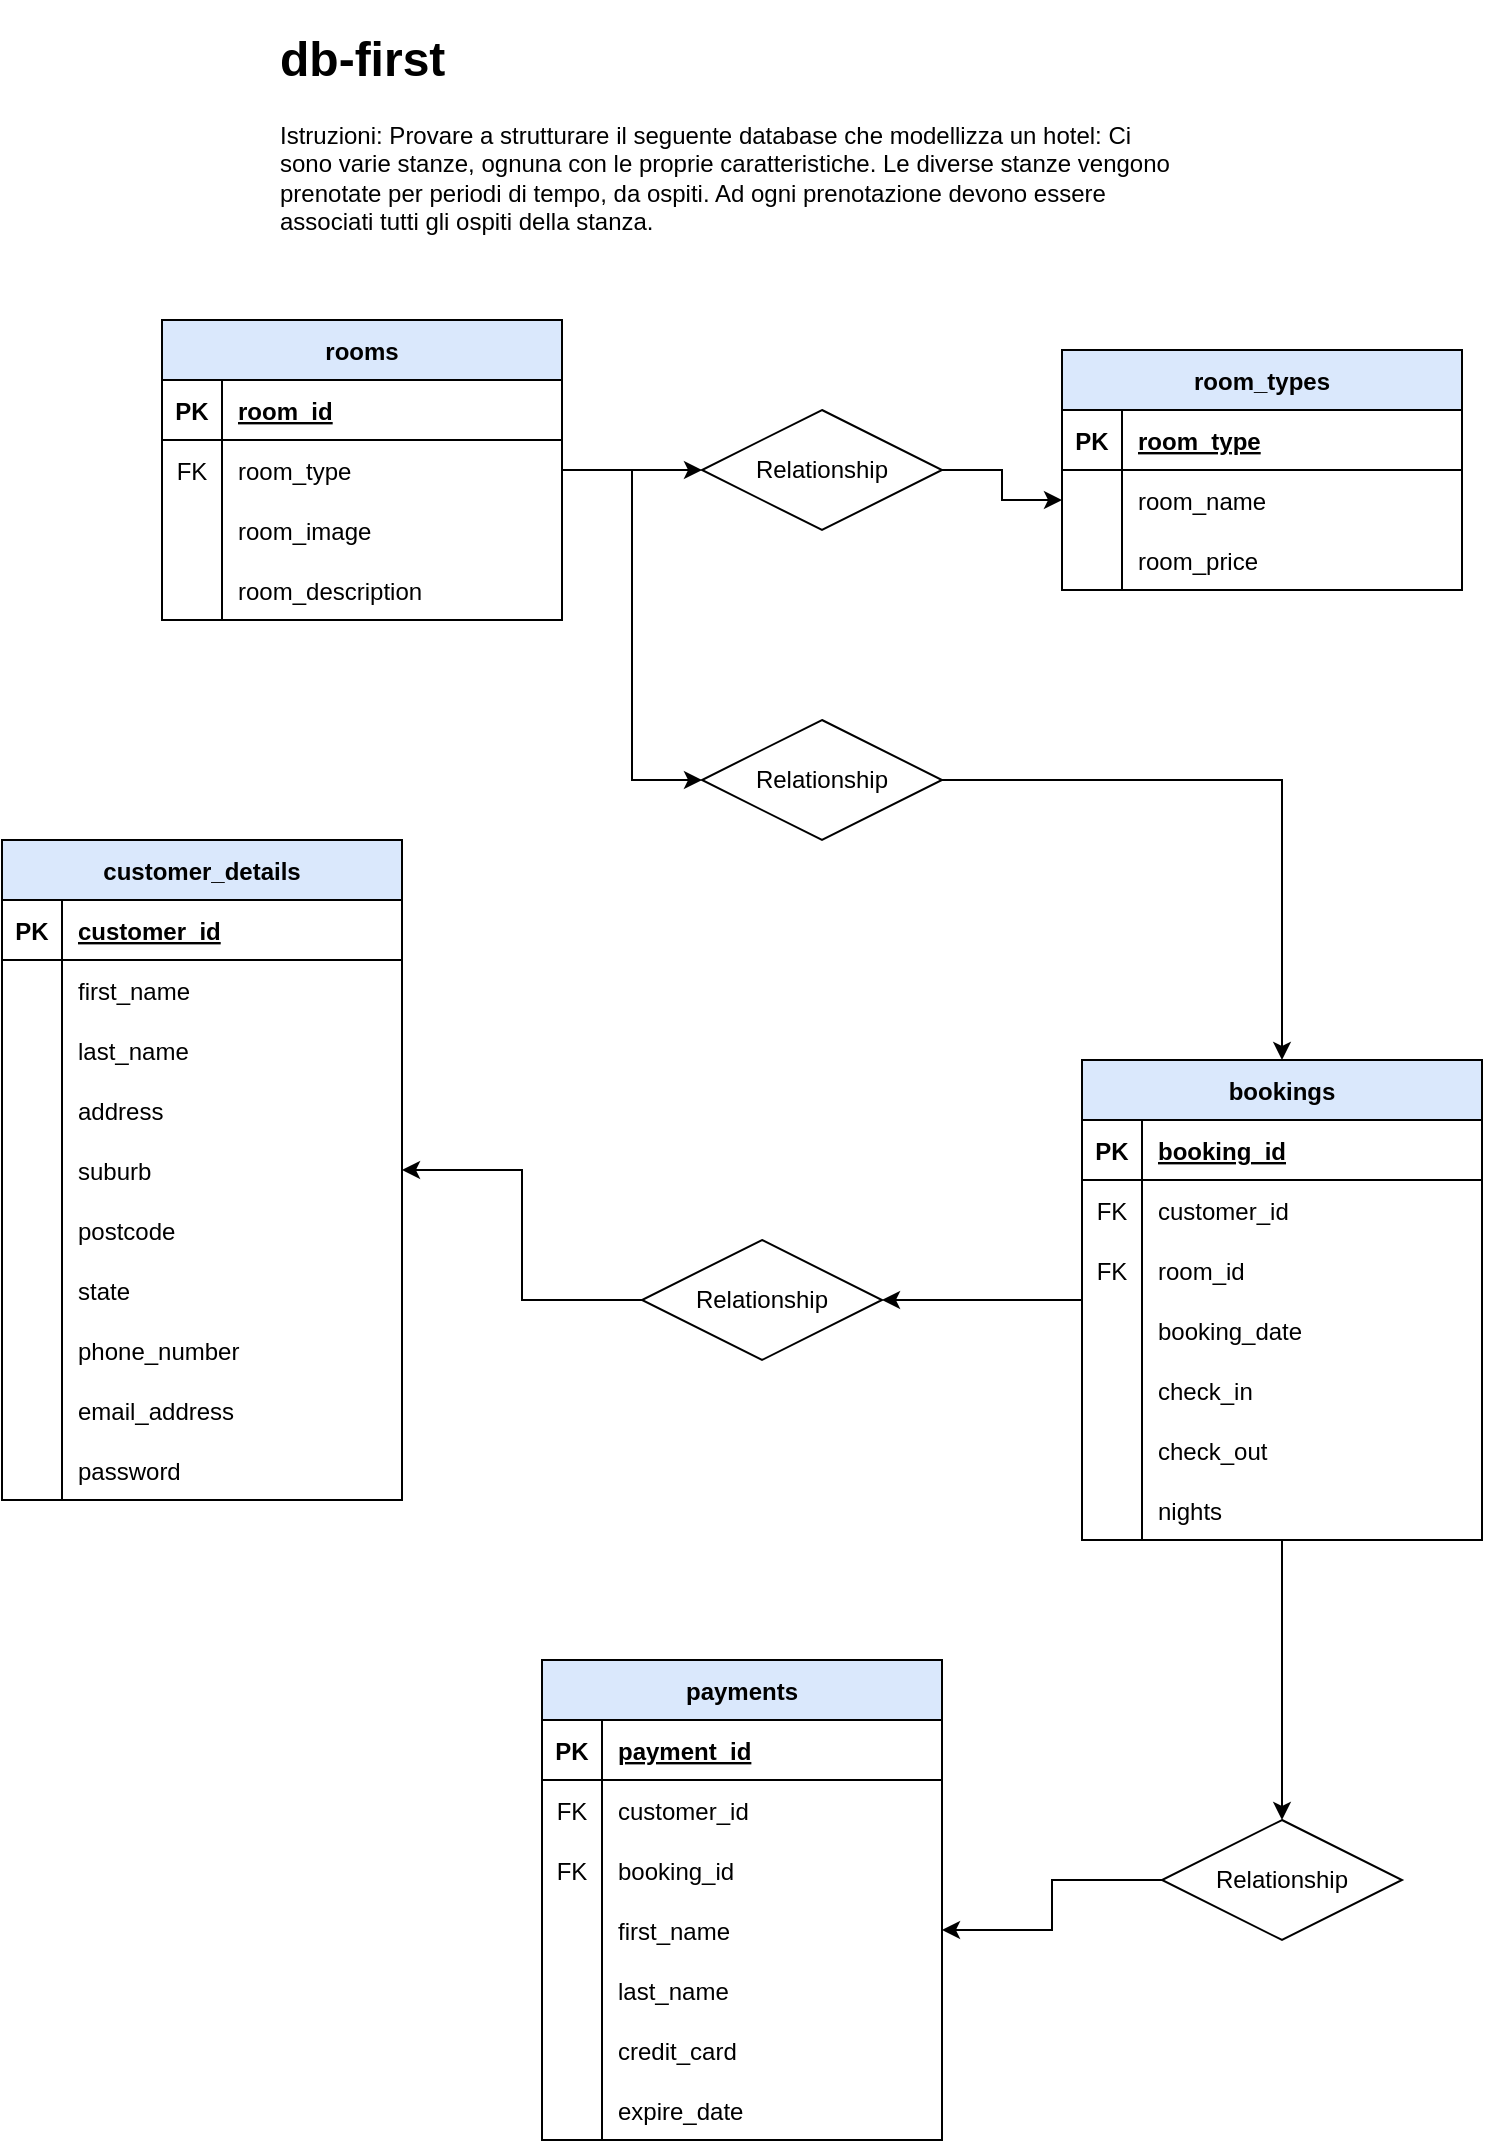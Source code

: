<mxfile version="14.2.9" type="device"><diagram id="h2H7nRYadLPrD62H9-IL" name="Page-1"><mxGraphModel dx="1220" dy="1112" grid="1" gridSize="10" guides="1" tooltips="1" connect="1" arrows="1" fold="1" page="1" pageScale="1" pageWidth="827" pageHeight="1169" math="0" shadow="0"><root><mxCell id="0"/><mxCell id="1" parent="0"/><mxCell id="9L8XpxnvzBQ1B4DM-kIP-215" style="edgeStyle=orthogonalEdgeStyle;rounded=0;orthogonalLoop=1;jettySize=auto;html=1;entryX=0;entryY=0.5;entryDx=0;entryDy=0;" edge="1" parent="1" source="9L8XpxnvzBQ1B4DM-kIP-1" target="9L8XpxnvzBQ1B4DM-kIP-213"><mxGeometry relative="1" as="geometry"/></mxCell><mxCell id="9L8XpxnvzBQ1B4DM-kIP-223" style="edgeStyle=orthogonalEdgeStyle;rounded=0;orthogonalLoop=1;jettySize=auto;html=1;entryX=0;entryY=0.5;entryDx=0;entryDy=0;" edge="1" parent="1" source="9L8XpxnvzBQ1B4DM-kIP-1" target="9L8XpxnvzBQ1B4DM-kIP-211"><mxGeometry relative="1" as="geometry"/></mxCell><mxCell id="9L8XpxnvzBQ1B4DM-kIP-1" value="rooms" style="shape=table;startSize=30;container=1;collapsible=1;childLayout=tableLayout;fixedRows=1;rowLines=0;fontStyle=1;align=center;resizeLast=1;fillColor=#dae8fc;" vertex="1" parent="1"><mxGeometry x="130" y="190" width="200" height="150" as="geometry"/></mxCell><mxCell id="9L8XpxnvzBQ1B4DM-kIP-2" value="" style="shape=partialRectangle;collapsible=0;dropTarget=0;pointerEvents=0;fillColor=none;top=0;left=0;bottom=1;right=0;points=[[0,0.5],[1,0.5]];portConstraint=eastwest;" vertex="1" parent="9L8XpxnvzBQ1B4DM-kIP-1"><mxGeometry y="30" width="200" height="30" as="geometry"/></mxCell><mxCell id="9L8XpxnvzBQ1B4DM-kIP-3" value="PK" style="shape=partialRectangle;connectable=0;fillColor=none;top=0;left=0;bottom=0;right=0;fontStyle=1;overflow=hidden;" vertex="1" parent="9L8XpxnvzBQ1B4DM-kIP-2"><mxGeometry width="30" height="30" as="geometry"/></mxCell><mxCell id="9L8XpxnvzBQ1B4DM-kIP-4" value="room_id" style="shape=partialRectangle;connectable=0;fillColor=none;top=0;left=0;bottom=0;right=0;align=left;spacingLeft=6;fontStyle=5;overflow=hidden;" vertex="1" parent="9L8XpxnvzBQ1B4DM-kIP-2"><mxGeometry x="30" width="170" height="30" as="geometry"/></mxCell><mxCell id="9L8XpxnvzBQ1B4DM-kIP-5" value="" style="shape=partialRectangle;collapsible=0;dropTarget=0;pointerEvents=0;fillColor=none;top=0;left=0;bottom=0;right=0;points=[[0,0.5],[1,0.5]];portConstraint=eastwest;" vertex="1" parent="9L8XpxnvzBQ1B4DM-kIP-1"><mxGeometry y="60" width="200" height="30" as="geometry"/></mxCell><mxCell id="9L8XpxnvzBQ1B4DM-kIP-6" value="FK" style="shape=partialRectangle;connectable=0;fillColor=none;top=0;left=0;bottom=0;right=0;editable=1;overflow=hidden;" vertex="1" parent="9L8XpxnvzBQ1B4DM-kIP-5"><mxGeometry width="30" height="30" as="geometry"/></mxCell><mxCell id="9L8XpxnvzBQ1B4DM-kIP-7" value="room_type" style="shape=partialRectangle;connectable=0;fillColor=none;top=0;left=0;bottom=0;right=0;align=left;spacingLeft=6;overflow=hidden;" vertex="1" parent="9L8XpxnvzBQ1B4DM-kIP-5"><mxGeometry x="30" width="170" height="30" as="geometry"/></mxCell><mxCell id="9L8XpxnvzBQ1B4DM-kIP-8" value="" style="shape=partialRectangle;collapsible=0;dropTarget=0;pointerEvents=0;fillColor=none;top=0;left=0;bottom=0;right=0;points=[[0,0.5],[1,0.5]];portConstraint=eastwest;" vertex="1" parent="9L8XpxnvzBQ1B4DM-kIP-1"><mxGeometry y="90" width="200" height="30" as="geometry"/></mxCell><mxCell id="9L8XpxnvzBQ1B4DM-kIP-9" value="" style="shape=partialRectangle;connectable=0;fillColor=none;top=0;left=0;bottom=0;right=0;editable=1;overflow=hidden;" vertex="1" parent="9L8XpxnvzBQ1B4DM-kIP-8"><mxGeometry width="30" height="30" as="geometry"/></mxCell><mxCell id="9L8XpxnvzBQ1B4DM-kIP-10" value="room_image" style="shape=partialRectangle;connectable=0;fillColor=none;top=0;left=0;bottom=0;right=0;align=left;spacingLeft=6;overflow=hidden;" vertex="1" parent="9L8XpxnvzBQ1B4DM-kIP-8"><mxGeometry x="30" width="170" height="30" as="geometry"/></mxCell><mxCell id="9L8XpxnvzBQ1B4DM-kIP-11" value="" style="shape=partialRectangle;collapsible=0;dropTarget=0;pointerEvents=0;fillColor=none;top=0;left=0;bottom=0;right=0;points=[[0,0.5],[1,0.5]];portConstraint=eastwest;" vertex="1" parent="9L8XpxnvzBQ1B4DM-kIP-1"><mxGeometry y="120" width="200" height="30" as="geometry"/></mxCell><mxCell id="9L8XpxnvzBQ1B4DM-kIP-12" value="" style="shape=partialRectangle;connectable=0;fillColor=none;top=0;left=0;bottom=0;right=0;editable=1;overflow=hidden;" vertex="1" parent="9L8XpxnvzBQ1B4DM-kIP-11"><mxGeometry width="30" height="30" as="geometry"/></mxCell><mxCell id="9L8XpxnvzBQ1B4DM-kIP-13" value="room_description" style="shape=partialRectangle;connectable=0;fillColor=none;top=0;left=0;bottom=0;right=0;align=left;spacingLeft=6;overflow=hidden;" vertex="1" parent="9L8XpxnvzBQ1B4DM-kIP-11"><mxGeometry x="30" width="170" height="30" as="geometry"/></mxCell><mxCell id="9L8XpxnvzBQ1B4DM-kIP-15" value="&lt;h1&gt;db-first&lt;/h1&gt;&lt;p&gt;Istruzioni: Provare a strutturare il seguente database che modellizza un hotel: Ci sono varie stanze, ognuna con le proprie caratteristiche. Le diverse stanze vengono prenotate per periodi di tempo, da ospiti. Ad ogni prenotazione devono essere associati tutti gli ospiti della stanza.&lt;/p&gt;" style="text;html=1;strokeColor=none;fillColor=none;spacing=5;spacingTop=-20;whiteSpace=wrap;overflow=hidden;rounded=0;" vertex="1" parent="1"><mxGeometry x="184" y="40" width="460" height="110" as="geometry"/></mxCell><mxCell id="9L8XpxnvzBQ1B4DM-kIP-83" value="room_types" style="shape=table;startSize=30;container=1;collapsible=1;childLayout=tableLayout;fixedRows=1;rowLines=0;fontStyle=1;align=center;resizeLast=1;fillColor=#dae8fc;" vertex="1" parent="1"><mxGeometry x="580" y="205" width="200" height="120" as="geometry"/></mxCell><mxCell id="9L8XpxnvzBQ1B4DM-kIP-84" value="" style="shape=partialRectangle;collapsible=0;dropTarget=0;pointerEvents=0;fillColor=none;top=0;left=0;bottom=1;right=0;points=[[0,0.5],[1,0.5]];portConstraint=eastwest;" vertex="1" parent="9L8XpxnvzBQ1B4DM-kIP-83"><mxGeometry y="30" width="200" height="30" as="geometry"/></mxCell><mxCell id="9L8XpxnvzBQ1B4DM-kIP-85" value="PK" style="shape=partialRectangle;connectable=0;fillColor=none;top=0;left=0;bottom=0;right=0;fontStyle=1;overflow=hidden;" vertex="1" parent="9L8XpxnvzBQ1B4DM-kIP-84"><mxGeometry width="30" height="30" as="geometry"/></mxCell><mxCell id="9L8XpxnvzBQ1B4DM-kIP-86" value="room_type" style="shape=partialRectangle;connectable=0;fillColor=none;top=0;left=0;bottom=0;right=0;align=left;spacingLeft=6;fontStyle=5;overflow=hidden;" vertex="1" parent="9L8XpxnvzBQ1B4DM-kIP-84"><mxGeometry x="30" width="170" height="30" as="geometry"/></mxCell><mxCell id="9L8XpxnvzBQ1B4DM-kIP-87" value="" style="shape=partialRectangle;collapsible=0;dropTarget=0;pointerEvents=0;fillColor=none;top=0;left=0;bottom=0;right=0;points=[[0,0.5],[1,0.5]];portConstraint=eastwest;" vertex="1" parent="9L8XpxnvzBQ1B4DM-kIP-83"><mxGeometry y="60" width="200" height="30" as="geometry"/></mxCell><mxCell id="9L8XpxnvzBQ1B4DM-kIP-88" value="" style="shape=partialRectangle;connectable=0;fillColor=none;top=0;left=0;bottom=0;right=0;editable=1;overflow=hidden;" vertex="1" parent="9L8XpxnvzBQ1B4DM-kIP-87"><mxGeometry width="30" height="30" as="geometry"/></mxCell><mxCell id="9L8XpxnvzBQ1B4DM-kIP-89" value="room_name" style="shape=partialRectangle;connectable=0;fillColor=none;top=0;left=0;bottom=0;right=0;align=left;spacingLeft=6;overflow=hidden;" vertex="1" parent="9L8XpxnvzBQ1B4DM-kIP-87"><mxGeometry x="30" width="170" height="30" as="geometry"/></mxCell><mxCell id="9L8XpxnvzBQ1B4DM-kIP-90" value="" style="shape=partialRectangle;collapsible=0;dropTarget=0;pointerEvents=0;fillColor=none;top=0;left=0;bottom=0;right=0;points=[[0,0.5],[1,0.5]];portConstraint=eastwest;" vertex="1" parent="9L8XpxnvzBQ1B4DM-kIP-83"><mxGeometry y="90" width="200" height="30" as="geometry"/></mxCell><mxCell id="9L8XpxnvzBQ1B4DM-kIP-91" value="" style="shape=partialRectangle;connectable=0;fillColor=none;top=0;left=0;bottom=0;right=0;editable=1;overflow=hidden;" vertex="1" parent="9L8XpxnvzBQ1B4DM-kIP-90"><mxGeometry width="30" height="30" as="geometry"/></mxCell><mxCell id="9L8XpxnvzBQ1B4DM-kIP-92" value="room_price" style="shape=partialRectangle;connectable=0;fillColor=none;top=0;left=0;bottom=0;right=0;align=left;spacingLeft=6;overflow=hidden;" vertex="1" parent="9L8XpxnvzBQ1B4DM-kIP-90"><mxGeometry x="30" width="170" height="30" as="geometry"/></mxCell><mxCell id="9L8XpxnvzBQ1B4DM-kIP-99" value="customer_details" style="shape=table;startSize=30;container=1;collapsible=1;childLayout=tableLayout;fixedRows=1;rowLines=0;fontStyle=1;align=center;resizeLast=1;fillColor=#dae8fc;" vertex="1" parent="1"><mxGeometry x="50" y="450" width="200" height="330" as="geometry"/></mxCell><mxCell id="9L8XpxnvzBQ1B4DM-kIP-100" value="" style="shape=partialRectangle;collapsible=0;dropTarget=0;pointerEvents=0;fillColor=none;top=0;left=0;bottom=1;right=0;points=[[0,0.5],[1,0.5]];portConstraint=eastwest;" vertex="1" parent="9L8XpxnvzBQ1B4DM-kIP-99"><mxGeometry y="30" width="200" height="30" as="geometry"/></mxCell><mxCell id="9L8XpxnvzBQ1B4DM-kIP-101" value="PK" style="shape=partialRectangle;connectable=0;fillColor=none;top=0;left=0;bottom=0;right=0;fontStyle=1;overflow=hidden;" vertex="1" parent="9L8XpxnvzBQ1B4DM-kIP-100"><mxGeometry width="30" height="30" as="geometry"/></mxCell><mxCell id="9L8XpxnvzBQ1B4DM-kIP-102" value="customer_id" style="shape=partialRectangle;connectable=0;fillColor=none;top=0;left=0;bottom=0;right=0;align=left;spacingLeft=6;fontStyle=5;overflow=hidden;" vertex="1" parent="9L8XpxnvzBQ1B4DM-kIP-100"><mxGeometry x="30" width="170" height="30" as="geometry"/></mxCell><mxCell id="9L8XpxnvzBQ1B4DM-kIP-103" value="" style="shape=partialRectangle;collapsible=0;dropTarget=0;pointerEvents=0;fillColor=none;top=0;left=0;bottom=0;right=0;points=[[0,0.5],[1,0.5]];portConstraint=eastwest;" vertex="1" parent="9L8XpxnvzBQ1B4DM-kIP-99"><mxGeometry y="60" width="200" height="30" as="geometry"/></mxCell><mxCell id="9L8XpxnvzBQ1B4DM-kIP-104" value="" style="shape=partialRectangle;connectable=0;fillColor=none;top=0;left=0;bottom=0;right=0;editable=1;overflow=hidden;" vertex="1" parent="9L8XpxnvzBQ1B4DM-kIP-103"><mxGeometry width="30" height="30" as="geometry"/></mxCell><mxCell id="9L8XpxnvzBQ1B4DM-kIP-105" value="first_name" style="shape=partialRectangle;connectable=0;fillColor=none;top=0;left=0;bottom=0;right=0;align=left;spacingLeft=6;overflow=hidden;" vertex="1" parent="9L8XpxnvzBQ1B4DM-kIP-103"><mxGeometry x="30" width="170" height="30" as="geometry"/></mxCell><mxCell id="9L8XpxnvzBQ1B4DM-kIP-106" value="" style="shape=partialRectangle;collapsible=0;dropTarget=0;pointerEvents=0;fillColor=none;top=0;left=0;bottom=0;right=0;points=[[0,0.5],[1,0.5]];portConstraint=eastwest;" vertex="1" parent="9L8XpxnvzBQ1B4DM-kIP-99"><mxGeometry y="90" width="200" height="30" as="geometry"/></mxCell><mxCell id="9L8XpxnvzBQ1B4DM-kIP-107" value="" style="shape=partialRectangle;connectable=0;fillColor=none;top=0;left=0;bottom=0;right=0;editable=1;overflow=hidden;" vertex="1" parent="9L8XpxnvzBQ1B4DM-kIP-106"><mxGeometry width="30" height="30" as="geometry"/></mxCell><mxCell id="9L8XpxnvzBQ1B4DM-kIP-108" value="last_name" style="shape=partialRectangle;connectable=0;fillColor=none;top=0;left=0;bottom=0;right=0;align=left;spacingLeft=6;overflow=hidden;" vertex="1" parent="9L8XpxnvzBQ1B4DM-kIP-106"><mxGeometry x="30" width="170" height="30" as="geometry"/></mxCell><mxCell id="9L8XpxnvzBQ1B4DM-kIP-109" value="" style="shape=partialRectangle;collapsible=0;dropTarget=0;pointerEvents=0;fillColor=none;top=0;left=0;bottom=0;right=0;points=[[0,0.5],[1,0.5]];portConstraint=eastwest;" vertex="1" parent="9L8XpxnvzBQ1B4DM-kIP-99"><mxGeometry y="120" width="200" height="30" as="geometry"/></mxCell><mxCell id="9L8XpxnvzBQ1B4DM-kIP-110" value="" style="shape=partialRectangle;connectable=0;fillColor=none;top=0;left=0;bottom=0;right=0;editable=1;overflow=hidden;" vertex="1" parent="9L8XpxnvzBQ1B4DM-kIP-109"><mxGeometry width="30" height="30" as="geometry"/></mxCell><mxCell id="9L8XpxnvzBQ1B4DM-kIP-111" value="address" style="shape=partialRectangle;connectable=0;fillColor=none;top=0;left=0;bottom=0;right=0;align=left;spacingLeft=6;overflow=hidden;" vertex="1" parent="9L8XpxnvzBQ1B4DM-kIP-109"><mxGeometry x="30" width="170" height="30" as="geometry"/></mxCell><mxCell id="9L8XpxnvzBQ1B4DM-kIP-165" value="" style="shape=partialRectangle;collapsible=0;dropTarget=0;pointerEvents=0;fillColor=none;top=0;left=0;bottom=0;right=0;points=[[0,0.5],[1,0.5]];portConstraint=eastwest;" vertex="1" parent="9L8XpxnvzBQ1B4DM-kIP-99"><mxGeometry y="150" width="200" height="30" as="geometry"/></mxCell><mxCell id="9L8XpxnvzBQ1B4DM-kIP-166" value="" style="shape=partialRectangle;connectable=0;fillColor=none;top=0;left=0;bottom=0;right=0;editable=1;overflow=hidden;" vertex="1" parent="9L8XpxnvzBQ1B4DM-kIP-165"><mxGeometry width="30" height="30" as="geometry"/></mxCell><mxCell id="9L8XpxnvzBQ1B4DM-kIP-167" value="suburb" style="shape=partialRectangle;connectable=0;fillColor=none;top=0;left=0;bottom=0;right=0;align=left;spacingLeft=6;overflow=hidden;" vertex="1" parent="9L8XpxnvzBQ1B4DM-kIP-165"><mxGeometry x="30" width="170" height="30" as="geometry"/></mxCell><mxCell id="9L8XpxnvzBQ1B4DM-kIP-168" value="" style="shape=partialRectangle;collapsible=0;dropTarget=0;pointerEvents=0;fillColor=none;top=0;left=0;bottom=0;right=0;points=[[0,0.5],[1,0.5]];portConstraint=eastwest;" vertex="1" parent="9L8XpxnvzBQ1B4DM-kIP-99"><mxGeometry y="180" width="200" height="30" as="geometry"/></mxCell><mxCell id="9L8XpxnvzBQ1B4DM-kIP-169" value="" style="shape=partialRectangle;connectable=0;fillColor=none;top=0;left=0;bottom=0;right=0;editable=1;overflow=hidden;" vertex="1" parent="9L8XpxnvzBQ1B4DM-kIP-168"><mxGeometry width="30" height="30" as="geometry"/></mxCell><mxCell id="9L8XpxnvzBQ1B4DM-kIP-170" value="postcode" style="shape=partialRectangle;connectable=0;fillColor=none;top=0;left=0;bottom=0;right=0;align=left;spacingLeft=6;overflow=hidden;" vertex="1" parent="9L8XpxnvzBQ1B4DM-kIP-168"><mxGeometry x="30" width="170" height="30" as="geometry"/></mxCell><mxCell id="9L8XpxnvzBQ1B4DM-kIP-171" value="" style="shape=partialRectangle;collapsible=0;dropTarget=0;pointerEvents=0;fillColor=none;top=0;left=0;bottom=0;right=0;points=[[0,0.5],[1,0.5]];portConstraint=eastwest;" vertex="1" parent="9L8XpxnvzBQ1B4DM-kIP-99"><mxGeometry y="210" width="200" height="30" as="geometry"/></mxCell><mxCell id="9L8XpxnvzBQ1B4DM-kIP-172" value="" style="shape=partialRectangle;connectable=0;fillColor=none;top=0;left=0;bottom=0;right=0;editable=1;overflow=hidden;" vertex="1" parent="9L8XpxnvzBQ1B4DM-kIP-171"><mxGeometry width="30" height="30" as="geometry"/></mxCell><mxCell id="9L8XpxnvzBQ1B4DM-kIP-173" value="state" style="shape=partialRectangle;connectable=0;fillColor=none;top=0;left=0;bottom=0;right=0;align=left;spacingLeft=6;overflow=hidden;" vertex="1" parent="9L8XpxnvzBQ1B4DM-kIP-171"><mxGeometry x="30" width="170" height="30" as="geometry"/></mxCell><mxCell id="9L8XpxnvzBQ1B4DM-kIP-174" value="" style="shape=partialRectangle;collapsible=0;dropTarget=0;pointerEvents=0;fillColor=none;top=0;left=0;bottom=0;right=0;points=[[0,0.5],[1,0.5]];portConstraint=eastwest;" vertex="1" parent="9L8XpxnvzBQ1B4DM-kIP-99"><mxGeometry y="240" width="200" height="30" as="geometry"/></mxCell><mxCell id="9L8XpxnvzBQ1B4DM-kIP-175" value="" style="shape=partialRectangle;connectable=0;fillColor=none;top=0;left=0;bottom=0;right=0;editable=1;overflow=hidden;" vertex="1" parent="9L8XpxnvzBQ1B4DM-kIP-174"><mxGeometry width="30" height="30" as="geometry"/></mxCell><mxCell id="9L8XpxnvzBQ1B4DM-kIP-176" value="phone_number" style="shape=partialRectangle;connectable=0;fillColor=none;top=0;left=0;bottom=0;right=0;align=left;spacingLeft=6;overflow=hidden;" vertex="1" parent="9L8XpxnvzBQ1B4DM-kIP-174"><mxGeometry x="30" width="170" height="30" as="geometry"/></mxCell><mxCell id="9L8XpxnvzBQ1B4DM-kIP-202" value="" style="shape=partialRectangle;collapsible=0;dropTarget=0;pointerEvents=0;fillColor=none;top=0;left=0;bottom=0;right=0;points=[[0,0.5],[1,0.5]];portConstraint=eastwest;" vertex="1" parent="9L8XpxnvzBQ1B4DM-kIP-99"><mxGeometry y="270" width="200" height="30" as="geometry"/></mxCell><mxCell id="9L8XpxnvzBQ1B4DM-kIP-203" value="" style="shape=partialRectangle;connectable=0;fillColor=none;top=0;left=0;bottom=0;right=0;editable=1;overflow=hidden;" vertex="1" parent="9L8XpxnvzBQ1B4DM-kIP-202"><mxGeometry width="30" height="30" as="geometry"/></mxCell><mxCell id="9L8XpxnvzBQ1B4DM-kIP-204" value="email_address" style="shape=partialRectangle;connectable=0;fillColor=none;top=0;left=0;bottom=0;right=0;align=left;spacingLeft=6;overflow=hidden;" vertex="1" parent="9L8XpxnvzBQ1B4DM-kIP-202"><mxGeometry x="30" width="170" height="30" as="geometry"/></mxCell><mxCell id="9L8XpxnvzBQ1B4DM-kIP-205" value="" style="shape=partialRectangle;collapsible=0;dropTarget=0;pointerEvents=0;fillColor=none;top=0;left=0;bottom=0;right=0;points=[[0,0.5],[1,0.5]];portConstraint=eastwest;" vertex="1" parent="9L8XpxnvzBQ1B4DM-kIP-99"><mxGeometry y="300" width="200" height="30" as="geometry"/></mxCell><mxCell id="9L8XpxnvzBQ1B4DM-kIP-206" value="" style="shape=partialRectangle;connectable=0;fillColor=none;top=0;left=0;bottom=0;right=0;editable=1;overflow=hidden;" vertex="1" parent="9L8XpxnvzBQ1B4DM-kIP-205"><mxGeometry width="30" height="30" as="geometry"/></mxCell><mxCell id="9L8XpxnvzBQ1B4DM-kIP-207" value="password" style="shape=partialRectangle;connectable=0;fillColor=none;top=0;left=0;bottom=0;right=0;align=left;spacingLeft=6;overflow=hidden;" vertex="1" parent="9L8XpxnvzBQ1B4DM-kIP-205"><mxGeometry x="30" width="170" height="30" as="geometry"/></mxCell><mxCell id="9L8XpxnvzBQ1B4DM-kIP-115" value="payments" style="shape=table;startSize=30;container=1;collapsible=1;childLayout=tableLayout;fixedRows=1;rowLines=0;fontStyle=1;align=center;resizeLast=1;fillColor=#dae8fc;" vertex="1" parent="1"><mxGeometry x="320" y="860" width="200" height="240" as="geometry"/></mxCell><mxCell id="9L8XpxnvzBQ1B4DM-kIP-116" value="" style="shape=partialRectangle;collapsible=0;dropTarget=0;pointerEvents=0;fillColor=none;top=0;left=0;bottom=1;right=0;points=[[0,0.5],[1,0.5]];portConstraint=eastwest;" vertex="1" parent="9L8XpxnvzBQ1B4DM-kIP-115"><mxGeometry y="30" width="200" height="30" as="geometry"/></mxCell><mxCell id="9L8XpxnvzBQ1B4DM-kIP-117" value="PK" style="shape=partialRectangle;connectable=0;fillColor=none;top=0;left=0;bottom=0;right=0;fontStyle=1;overflow=hidden;" vertex="1" parent="9L8XpxnvzBQ1B4DM-kIP-116"><mxGeometry width="30" height="30" as="geometry"/></mxCell><mxCell id="9L8XpxnvzBQ1B4DM-kIP-118" value="payment_id" style="shape=partialRectangle;connectable=0;fillColor=none;top=0;left=0;bottom=0;right=0;align=left;spacingLeft=6;fontStyle=5;overflow=hidden;" vertex="1" parent="9L8XpxnvzBQ1B4DM-kIP-116"><mxGeometry x="30" width="170" height="30" as="geometry"/></mxCell><mxCell id="9L8XpxnvzBQ1B4DM-kIP-119" value="" style="shape=partialRectangle;collapsible=0;dropTarget=0;pointerEvents=0;fillColor=none;top=0;left=0;bottom=0;right=0;points=[[0,0.5],[1,0.5]];portConstraint=eastwest;" vertex="1" parent="9L8XpxnvzBQ1B4DM-kIP-115"><mxGeometry y="60" width="200" height="30" as="geometry"/></mxCell><mxCell id="9L8XpxnvzBQ1B4DM-kIP-120" value="FK" style="shape=partialRectangle;connectable=0;fillColor=none;top=0;left=0;bottom=0;right=0;editable=1;overflow=hidden;" vertex="1" parent="9L8XpxnvzBQ1B4DM-kIP-119"><mxGeometry width="30" height="30" as="geometry"/></mxCell><mxCell id="9L8XpxnvzBQ1B4DM-kIP-121" value="customer_id" style="shape=partialRectangle;connectable=0;fillColor=none;top=0;left=0;bottom=0;right=0;align=left;spacingLeft=6;overflow=hidden;" vertex="1" parent="9L8XpxnvzBQ1B4DM-kIP-119"><mxGeometry x="30" width="170" height="30" as="geometry"/></mxCell><mxCell id="9L8XpxnvzBQ1B4DM-kIP-122" value="" style="shape=partialRectangle;collapsible=0;dropTarget=0;pointerEvents=0;fillColor=none;top=0;left=0;bottom=0;right=0;points=[[0,0.5],[1,0.5]];portConstraint=eastwest;" vertex="1" parent="9L8XpxnvzBQ1B4DM-kIP-115"><mxGeometry y="90" width="200" height="30" as="geometry"/></mxCell><mxCell id="9L8XpxnvzBQ1B4DM-kIP-123" value="FK" style="shape=partialRectangle;connectable=0;fillColor=none;top=0;left=0;bottom=0;right=0;editable=1;overflow=hidden;" vertex="1" parent="9L8XpxnvzBQ1B4DM-kIP-122"><mxGeometry width="30" height="30" as="geometry"/></mxCell><mxCell id="9L8XpxnvzBQ1B4DM-kIP-124" value="booking_id" style="shape=partialRectangle;connectable=0;fillColor=none;top=0;left=0;bottom=0;right=0;align=left;spacingLeft=6;overflow=hidden;" vertex="1" parent="9L8XpxnvzBQ1B4DM-kIP-122"><mxGeometry x="30" width="170" height="30" as="geometry"/></mxCell><mxCell id="9L8XpxnvzBQ1B4DM-kIP-125" value="" style="shape=partialRectangle;collapsible=0;dropTarget=0;pointerEvents=0;fillColor=none;top=0;left=0;bottom=0;right=0;points=[[0,0.5],[1,0.5]];portConstraint=eastwest;" vertex="1" parent="9L8XpxnvzBQ1B4DM-kIP-115"><mxGeometry y="120" width="200" height="30" as="geometry"/></mxCell><mxCell id="9L8XpxnvzBQ1B4DM-kIP-126" value="" style="shape=partialRectangle;connectable=0;fillColor=none;top=0;left=0;bottom=0;right=0;editable=1;overflow=hidden;" vertex="1" parent="9L8XpxnvzBQ1B4DM-kIP-125"><mxGeometry width="30" height="30" as="geometry"/></mxCell><mxCell id="9L8XpxnvzBQ1B4DM-kIP-127" value="first_name" style="shape=partialRectangle;connectable=0;fillColor=none;top=0;left=0;bottom=0;right=0;align=left;spacingLeft=6;overflow=hidden;" vertex="1" parent="9L8XpxnvzBQ1B4DM-kIP-125"><mxGeometry x="30" width="170" height="30" as="geometry"/></mxCell><mxCell id="9L8XpxnvzBQ1B4DM-kIP-128" value="" style="shape=partialRectangle;collapsible=0;dropTarget=0;pointerEvents=0;fillColor=none;top=0;left=0;bottom=0;right=0;points=[[0,0.5],[1,0.5]];portConstraint=eastwest;" vertex="1" parent="9L8XpxnvzBQ1B4DM-kIP-115"><mxGeometry y="150" width="200" height="30" as="geometry"/></mxCell><mxCell id="9L8XpxnvzBQ1B4DM-kIP-129" value="" style="shape=partialRectangle;connectable=0;fillColor=none;top=0;left=0;bottom=0;right=0;editable=1;overflow=hidden;" vertex="1" parent="9L8XpxnvzBQ1B4DM-kIP-128"><mxGeometry width="30" height="30" as="geometry"/></mxCell><mxCell id="9L8XpxnvzBQ1B4DM-kIP-130" value="last_name" style="shape=partialRectangle;connectable=0;fillColor=none;top=0;left=0;bottom=0;right=0;align=left;spacingLeft=6;overflow=hidden;" vertex="1" parent="9L8XpxnvzBQ1B4DM-kIP-128"><mxGeometry x="30" width="170" height="30" as="geometry"/></mxCell><mxCell id="9L8XpxnvzBQ1B4DM-kIP-131" value="" style="shape=partialRectangle;collapsible=0;dropTarget=0;pointerEvents=0;fillColor=none;top=0;left=0;bottom=0;right=0;points=[[0,0.5],[1,0.5]];portConstraint=eastwest;" vertex="1" parent="9L8XpxnvzBQ1B4DM-kIP-115"><mxGeometry y="180" width="200" height="30" as="geometry"/></mxCell><mxCell id="9L8XpxnvzBQ1B4DM-kIP-132" value="" style="shape=partialRectangle;connectable=0;fillColor=none;top=0;left=0;bottom=0;right=0;editable=1;overflow=hidden;" vertex="1" parent="9L8XpxnvzBQ1B4DM-kIP-131"><mxGeometry width="30" height="30" as="geometry"/></mxCell><mxCell id="9L8XpxnvzBQ1B4DM-kIP-133" value="credit_card" style="shape=partialRectangle;connectable=0;fillColor=none;top=0;left=0;bottom=0;right=0;align=left;spacingLeft=6;overflow=hidden;" vertex="1" parent="9L8XpxnvzBQ1B4DM-kIP-131"><mxGeometry x="30" width="170" height="30" as="geometry"/></mxCell><mxCell id="9L8XpxnvzBQ1B4DM-kIP-134" value="" style="shape=partialRectangle;collapsible=0;dropTarget=0;pointerEvents=0;fillColor=none;top=0;left=0;bottom=0;right=0;points=[[0,0.5],[1,0.5]];portConstraint=eastwest;" vertex="1" parent="9L8XpxnvzBQ1B4DM-kIP-115"><mxGeometry y="210" width="200" height="30" as="geometry"/></mxCell><mxCell id="9L8XpxnvzBQ1B4DM-kIP-135" value="" style="shape=partialRectangle;connectable=0;fillColor=none;top=0;left=0;bottom=0;right=0;editable=1;overflow=hidden;" vertex="1" parent="9L8XpxnvzBQ1B4DM-kIP-134"><mxGeometry width="30" height="30" as="geometry"/></mxCell><mxCell id="9L8XpxnvzBQ1B4DM-kIP-136" value="expire_date" style="shape=partialRectangle;connectable=0;fillColor=none;top=0;left=0;bottom=0;right=0;align=left;spacingLeft=6;overflow=hidden;" vertex="1" parent="9L8XpxnvzBQ1B4DM-kIP-134"><mxGeometry x="30" width="170" height="30" as="geometry"/></mxCell><mxCell id="9L8XpxnvzBQ1B4DM-kIP-219" style="edgeStyle=orthogonalEdgeStyle;rounded=0;orthogonalLoop=1;jettySize=auto;html=1;entryX=1;entryY=0.5;entryDx=0;entryDy=0;" edge="1" parent="1" source="9L8XpxnvzBQ1B4DM-kIP-140" target="9L8XpxnvzBQ1B4DM-kIP-212"><mxGeometry relative="1" as="geometry"/></mxCell><mxCell id="9L8XpxnvzBQ1B4DM-kIP-225" style="edgeStyle=orthogonalEdgeStyle;rounded=0;orthogonalLoop=1;jettySize=auto;html=1;entryX=0.5;entryY=0;entryDx=0;entryDy=0;" edge="1" parent="1" source="9L8XpxnvzBQ1B4DM-kIP-140" target="9L8XpxnvzBQ1B4DM-kIP-214"><mxGeometry relative="1" as="geometry"/></mxCell><mxCell id="9L8XpxnvzBQ1B4DM-kIP-140" value="bookings" style="shape=table;startSize=30;container=1;collapsible=1;childLayout=tableLayout;fixedRows=1;rowLines=0;fontStyle=1;align=center;resizeLast=1;fillColor=#dae8fc;" vertex="1" parent="1"><mxGeometry x="590" y="560" width="200" height="240" as="geometry"/></mxCell><mxCell id="9L8XpxnvzBQ1B4DM-kIP-141" value="" style="shape=partialRectangle;collapsible=0;dropTarget=0;pointerEvents=0;fillColor=none;top=0;left=0;bottom=1;right=0;points=[[0,0.5],[1,0.5]];portConstraint=eastwest;" vertex="1" parent="9L8XpxnvzBQ1B4DM-kIP-140"><mxGeometry y="30" width="200" height="30" as="geometry"/></mxCell><mxCell id="9L8XpxnvzBQ1B4DM-kIP-142" value="PK" style="shape=partialRectangle;connectable=0;fillColor=none;top=0;left=0;bottom=0;right=0;fontStyle=1;overflow=hidden;" vertex="1" parent="9L8XpxnvzBQ1B4DM-kIP-141"><mxGeometry width="30" height="30" as="geometry"/></mxCell><mxCell id="9L8XpxnvzBQ1B4DM-kIP-143" value="booking_id" style="shape=partialRectangle;connectable=0;fillColor=none;top=0;left=0;bottom=0;right=0;align=left;spacingLeft=6;fontStyle=5;overflow=hidden;" vertex="1" parent="9L8XpxnvzBQ1B4DM-kIP-141"><mxGeometry x="30" width="170" height="30" as="geometry"/></mxCell><mxCell id="9L8XpxnvzBQ1B4DM-kIP-144" value="" style="shape=partialRectangle;collapsible=0;dropTarget=0;pointerEvents=0;fillColor=none;top=0;left=0;bottom=0;right=0;points=[[0,0.5],[1,0.5]];portConstraint=eastwest;" vertex="1" parent="9L8XpxnvzBQ1B4DM-kIP-140"><mxGeometry y="60" width="200" height="30" as="geometry"/></mxCell><mxCell id="9L8XpxnvzBQ1B4DM-kIP-145" value="FK" style="shape=partialRectangle;connectable=0;fillColor=none;top=0;left=0;bottom=0;right=0;editable=1;overflow=hidden;" vertex="1" parent="9L8XpxnvzBQ1B4DM-kIP-144"><mxGeometry width="30" height="30" as="geometry"/></mxCell><mxCell id="9L8XpxnvzBQ1B4DM-kIP-146" value="customer_id" style="shape=partialRectangle;connectable=0;fillColor=none;top=0;left=0;bottom=0;right=0;align=left;spacingLeft=6;overflow=hidden;" vertex="1" parent="9L8XpxnvzBQ1B4DM-kIP-144"><mxGeometry x="30" width="170" height="30" as="geometry"/></mxCell><mxCell id="9L8XpxnvzBQ1B4DM-kIP-147" value="" style="shape=partialRectangle;collapsible=0;dropTarget=0;pointerEvents=0;fillColor=none;top=0;left=0;bottom=0;right=0;points=[[0,0.5],[1,0.5]];portConstraint=eastwest;" vertex="1" parent="9L8XpxnvzBQ1B4DM-kIP-140"><mxGeometry y="90" width="200" height="30" as="geometry"/></mxCell><mxCell id="9L8XpxnvzBQ1B4DM-kIP-148" value="FK" style="shape=partialRectangle;connectable=0;fillColor=none;top=0;left=0;bottom=0;right=0;editable=1;overflow=hidden;" vertex="1" parent="9L8XpxnvzBQ1B4DM-kIP-147"><mxGeometry width="30" height="30" as="geometry"/></mxCell><mxCell id="9L8XpxnvzBQ1B4DM-kIP-149" value="room_id" style="shape=partialRectangle;connectable=0;fillColor=none;top=0;left=0;bottom=0;right=0;align=left;spacingLeft=6;overflow=hidden;" vertex="1" parent="9L8XpxnvzBQ1B4DM-kIP-147"><mxGeometry x="30" width="170" height="30" as="geometry"/></mxCell><mxCell id="9L8XpxnvzBQ1B4DM-kIP-150" value="" style="shape=partialRectangle;collapsible=0;dropTarget=0;pointerEvents=0;fillColor=none;top=0;left=0;bottom=0;right=0;points=[[0,0.5],[1,0.5]];portConstraint=eastwest;" vertex="1" parent="9L8XpxnvzBQ1B4DM-kIP-140"><mxGeometry y="120" width="200" height="30" as="geometry"/></mxCell><mxCell id="9L8XpxnvzBQ1B4DM-kIP-151" value="" style="shape=partialRectangle;connectable=0;fillColor=none;top=0;left=0;bottom=0;right=0;editable=1;overflow=hidden;" vertex="1" parent="9L8XpxnvzBQ1B4DM-kIP-150"><mxGeometry width="30" height="30" as="geometry"/></mxCell><mxCell id="9L8XpxnvzBQ1B4DM-kIP-152" value="booking_date" style="shape=partialRectangle;connectable=0;fillColor=none;top=0;left=0;bottom=0;right=0;align=left;spacingLeft=6;overflow=hidden;" vertex="1" parent="9L8XpxnvzBQ1B4DM-kIP-150"><mxGeometry x="30" width="170" height="30" as="geometry"/></mxCell><mxCell id="9L8XpxnvzBQ1B4DM-kIP-153" value="" style="shape=partialRectangle;collapsible=0;dropTarget=0;pointerEvents=0;fillColor=none;top=0;left=0;bottom=0;right=0;points=[[0,0.5],[1,0.5]];portConstraint=eastwest;" vertex="1" parent="9L8XpxnvzBQ1B4DM-kIP-140"><mxGeometry y="150" width="200" height="30" as="geometry"/></mxCell><mxCell id="9L8XpxnvzBQ1B4DM-kIP-154" value="" style="shape=partialRectangle;connectable=0;fillColor=none;top=0;left=0;bottom=0;right=0;editable=1;overflow=hidden;" vertex="1" parent="9L8XpxnvzBQ1B4DM-kIP-153"><mxGeometry width="30" height="30" as="geometry"/></mxCell><mxCell id="9L8XpxnvzBQ1B4DM-kIP-155" value="check_in" style="shape=partialRectangle;connectable=0;fillColor=none;top=0;left=0;bottom=0;right=0;align=left;spacingLeft=6;overflow=hidden;" vertex="1" parent="9L8XpxnvzBQ1B4DM-kIP-153"><mxGeometry x="30" width="170" height="30" as="geometry"/></mxCell><mxCell id="9L8XpxnvzBQ1B4DM-kIP-156" value="" style="shape=partialRectangle;collapsible=0;dropTarget=0;pointerEvents=0;fillColor=none;top=0;left=0;bottom=0;right=0;points=[[0,0.5],[1,0.5]];portConstraint=eastwest;" vertex="1" parent="9L8XpxnvzBQ1B4DM-kIP-140"><mxGeometry y="180" width="200" height="30" as="geometry"/></mxCell><mxCell id="9L8XpxnvzBQ1B4DM-kIP-157" value="" style="shape=partialRectangle;connectable=0;fillColor=none;top=0;left=0;bottom=0;right=0;editable=1;overflow=hidden;" vertex="1" parent="9L8XpxnvzBQ1B4DM-kIP-156"><mxGeometry width="30" height="30" as="geometry"/></mxCell><mxCell id="9L8XpxnvzBQ1B4DM-kIP-158" value="check_out" style="shape=partialRectangle;connectable=0;fillColor=none;top=0;left=0;bottom=0;right=0;align=left;spacingLeft=6;overflow=hidden;" vertex="1" parent="9L8XpxnvzBQ1B4DM-kIP-156"><mxGeometry x="30" width="170" height="30" as="geometry"/></mxCell><mxCell id="9L8XpxnvzBQ1B4DM-kIP-208" value="" style="shape=partialRectangle;collapsible=0;dropTarget=0;pointerEvents=0;fillColor=none;top=0;left=0;bottom=0;right=0;points=[[0,0.5],[1,0.5]];portConstraint=eastwest;" vertex="1" parent="9L8XpxnvzBQ1B4DM-kIP-140"><mxGeometry y="210" width="200" height="30" as="geometry"/></mxCell><mxCell id="9L8XpxnvzBQ1B4DM-kIP-209" value="" style="shape=partialRectangle;connectable=0;fillColor=none;top=0;left=0;bottom=0;right=0;editable=1;overflow=hidden;" vertex="1" parent="9L8XpxnvzBQ1B4DM-kIP-208"><mxGeometry width="30" height="30" as="geometry"/></mxCell><mxCell id="9L8XpxnvzBQ1B4DM-kIP-210" value="nights" style="shape=partialRectangle;connectable=0;fillColor=none;top=0;left=0;bottom=0;right=0;align=left;spacingLeft=6;overflow=hidden;" vertex="1" parent="9L8XpxnvzBQ1B4DM-kIP-208"><mxGeometry x="30" width="170" height="30" as="geometry"/></mxCell><mxCell id="9L8XpxnvzBQ1B4DM-kIP-218" style="edgeStyle=orthogonalEdgeStyle;rounded=0;orthogonalLoop=1;jettySize=auto;html=1;exitX=1;exitY=0.5;exitDx=0;exitDy=0;entryX=0.5;entryY=0;entryDx=0;entryDy=0;" edge="1" parent="1" source="9L8XpxnvzBQ1B4DM-kIP-211" target="9L8XpxnvzBQ1B4DM-kIP-140"><mxGeometry relative="1" as="geometry"/></mxCell><mxCell id="9L8XpxnvzBQ1B4DM-kIP-211" value="Relationship" style="shape=rhombus;perimeter=rhombusPerimeter;whiteSpace=wrap;html=1;align=center;strokeColor=#000000;" vertex="1" parent="1"><mxGeometry x="400" y="390" width="120" height="60" as="geometry"/></mxCell><mxCell id="9L8XpxnvzBQ1B4DM-kIP-220" style="edgeStyle=orthogonalEdgeStyle;rounded=0;orthogonalLoop=1;jettySize=auto;html=1;exitX=0;exitY=0.5;exitDx=0;exitDy=0;entryX=1;entryY=0.5;entryDx=0;entryDy=0;" edge="1" parent="1" source="9L8XpxnvzBQ1B4DM-kIP-212" target="9L8XpxnvzBQ1B4DM-kIP-165"><mxGeometry relative="1" as="geometry"/></mxCell><mxCell id="9L8XpxnvzBQ1B4DM-kIP-212" value="Relationship" style="shape=rhombus;perimeter=rhombusPerimeter;whiteSpace=wrap;html=1;align=center;strokeColor=#000000;" vertex="1" parent="1"><mxGeometry x="370" y="650" width="120" height="60" as="geometry"/></mxCell><mxCell id="9L8XpxnvzBQ1B4DM-kIP-216" style="edgeStyle=orthogonalEdgeStyle;rounded=0;orthogonalLoop=1;jettySize=auto;html=1;entryX=0;entryY=0.5;entryDx=0;entryDy=0;" edge="1" parent="1" source="9L8XpxnvzBQ1B4DM-kIP-213" target="9L8XpxnvzBQ1B4DM-kIP-87"><mxGeometry relative="1" as="geometry"/></mxCell><mxCell id="9L8XpxnvzBQ1B4DM-kIP-213" value="Relationship" style="shape=rhombus;perimeter=rhombusPerimeter;whiteSpace=wrap;html=1;align=center;strokeColor=#000000;" vertex="1" parent="1"><mxGeometry x="400" y="235" width="120" height="60" as="geometry"/></mxCell><mxCell id="9L8XpxnvzBQ1B4DM-kIP-224" style="edgeStyle=orthogonalEdgeStyle;rounded=0;orthogonalLoop=1;jettySize=auto;html=1;entryX=1;entryY=0.5;entryDx=0;entryDy=0;" edge="1" parent="1" source="9L8XpxnvzBQ1B4DM-kIP-214" target="9L8XpxnvzBQ1B4DM-kIP-125"><mxGeometry relative="1" as="geometry"/></mxCell><mxCell id="9L8XpxnvzBQ1B4DM-kIP-214" value="Relationship" style="shape=rhombus;perimeter=rhombusPerimeter;whiteSpace=wrap;html=1;align=center;strokeColor=#000000;" vertex="1" parent="1"><mxGeometry x="630" y="940" width="120" height="60" as="geometry"/></mxCell></root></mxGraphModel></diagram></mxfile>